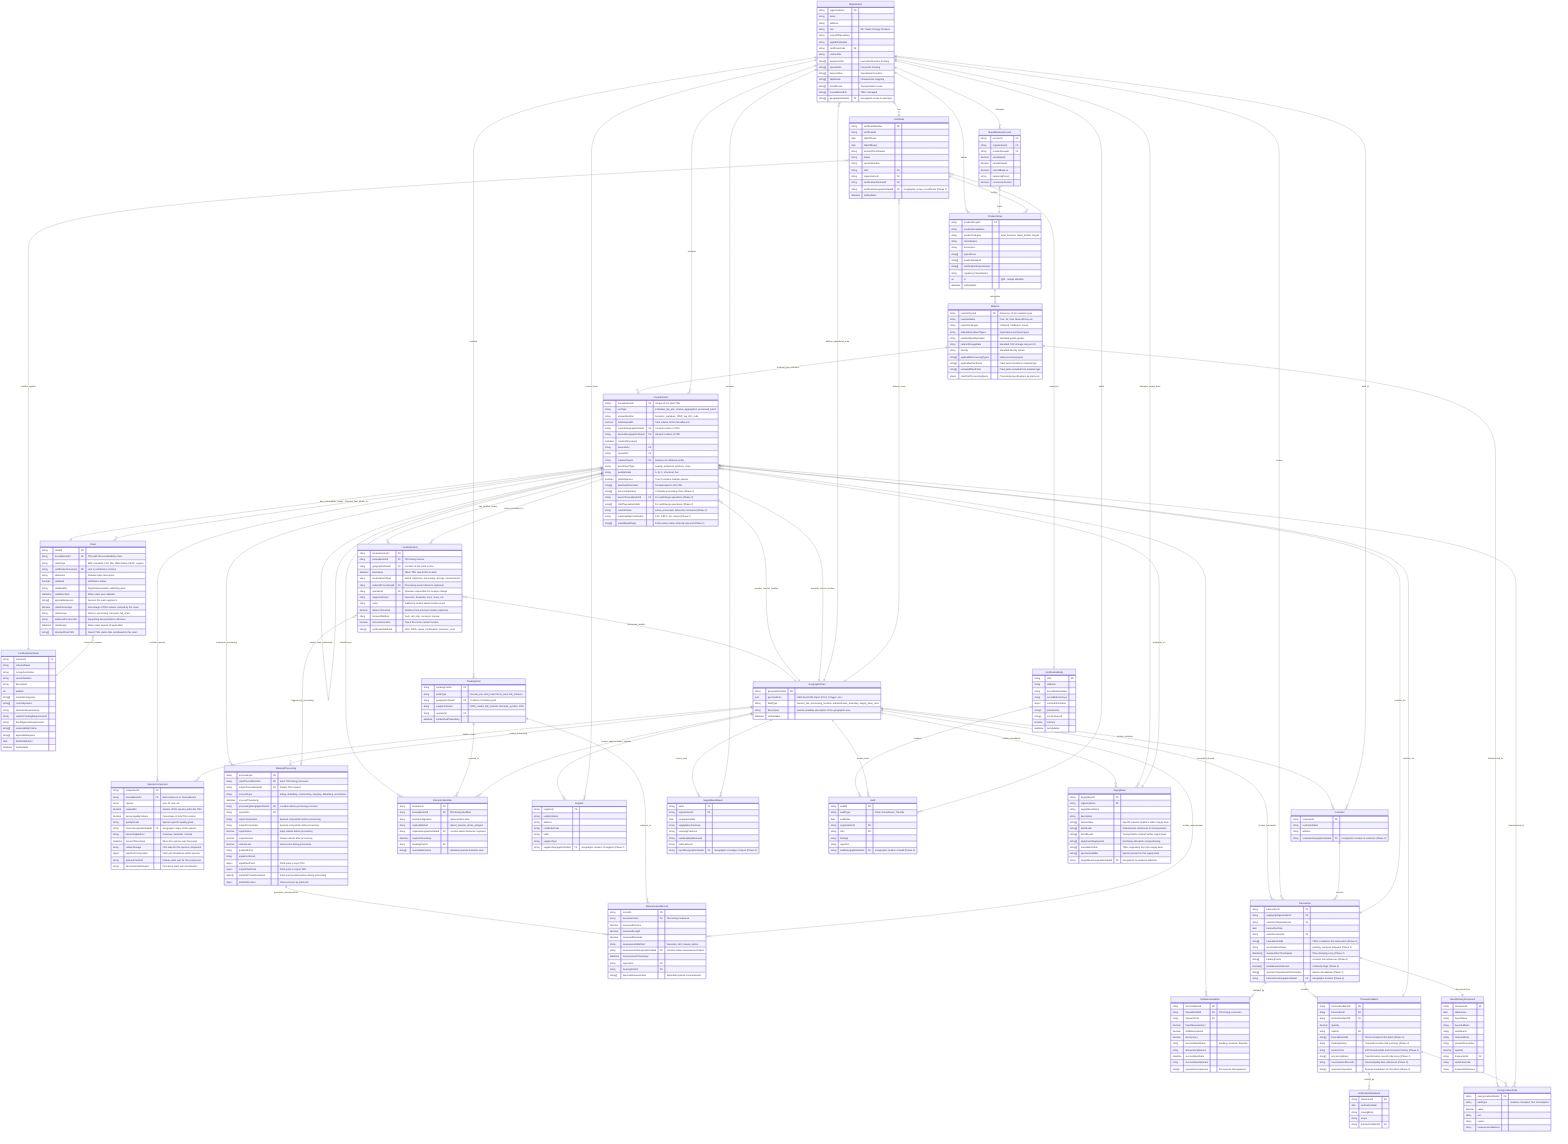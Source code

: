 erDiagram
    %% BOOST Core Biomass Chain of Custody ERD with Kaulen Framework
    %% Enhanced model with media-interruption-free traceability and TRU support
    %% Implements Phases 1-3 from BOOST Data Standard Enhancement Plan
    
    %% Core Organizations and Certification (Enhanced Phase 2)
    Organization {
        string organizationId PK
        string name
        string address
        string role "BP, Trader, Energy Producer"
        string scopeOfOperations
        string legalEntityStatus
        string certificateCode FK
        string contactInfo
        string[] equipmentIds "Harvester/machine tracking"
        string[] operatorIds "Personnel tracking"
        string[] harvestSites "Operational locations"
        string[] skidRoads "Infrastructure mapping"
        string[] forestRoads "Transportation routes"
        string[] traceableUnitIds "TRUs managed"
        string[] geographicDataIds FK "Geographic areas of operation"
    }
    
    CertificationScheme {
        string schemeId PK
        string schemeName
        string recognitionStatus
        string versionNumber
        string description
        uri website
        string[] materialCategories
        string[] controlSystems
        string labelUseRequirements
        string volumeTrackingRequirements
        string dueDiligenceRequirements
        string[] sustainabilityCriteria
        string[] applicableRegions
        date dateEstablished
        datetime lastUpdated
    }
    
    Certificate {
        string certificateNumber PK
        string certificateId
        date dateOfIssue
        date dateOfExpiry
        string scopeOfCertification
        string status
        string versionNumber
        string cbId FK
        string organizationId FK
        string certificationSchemeId FK
        string certificateGeographicDataId FK "Geographic scope of certificate (Phase 2)"
        datetime lastUpdated
    }
    
    CertificationBody {
        string cbId PK
        string cbName
        string accreditationStatus
        string accreditationScope
        object contactInformation
        string[] jurisdictions
        string[] sectorsServed
        boolean isActive
        datetime lastUpdated
    }
    
    %% Material and Supply Chain (Phase 1: Refactored as Reference Table)
    Material {
        string materialTypeId PK "Reference ID for material types"
        string materialName "Pine, Fir, Oak, Mixed Wood, etc."
        string materialCategory "softwood, hardwood, mixed"
        string defaultAssortmentTypes "Applicable assortment types"
        string standardQualityGrades "Standard quality grades"
        string carbonStorageRate "Standard CO2 storage rate per m3"
        string density "Standard density values"
        string[] applicableProcessingTypes "Valid processing types"
        string[] applicablePlantParts "Plant parts included in material type"
        string[] excludedPlantParts "Plant parts excluded from material type"
        object plantPartProcessingSpecs "Processing specifications by plant part"
    }

    %% Phase 1: Core Traceability Infrastructure
    TraceableUnit {
        string traceableUnitId PK "Unique ID for each TRU"
        string unitType "individual_log, pile, volume_aggregation, processed_batch"
        string uniqueIdentifier "biometric_signature, RFID_tag, QR_code"
        decimal totalVolumeM3 "Total volume of the traceable unit"
        string currentGeographicDataId FK "Current location of TRU"
        string harvestGeographicDataId FK "Harvest location of TRU"
        datetime createdTimestamp
        string harvesterId FK
        string operatorId FK
        string materialTypeId FK "Reference to Material entity"
        string assortmentType "sawlog, pulpwood, biomass, chips"
        string qualityGrade "A, B, C, structural, fuel"
        boolean isMultiSpecies "True if contains multiple species"
        string[] attachedInformation "All data linked to this TRU"
        string[] processingHistory "Complete processing chain (Phase 2)"
        string parentTraceableUnitId FK "For split/merge operations (Phase 2)"
        string[] childTraceableUnitIds "For split/merge operations (Phase 2)"
        string currentStatus "active, processed, delivered, consumed (Phase 2)"
        string sustainabilityCertification "FSC, PEFC, etc. claims (Phase 2)"
        string[] mediaBreakFlags "Points where data continuity was lost (Phase 2)"
    }

    TrackingPoint {
        string trackingPointId PK
        string pointType "harvest_site, skid_road, forest_road, mill_entrance"
        string geographicDataId FK "Location of tracking point"
        string equipmentUsed "RFID_reader, QR_scanner, biometric_system, GPS"
        string operatorId FK
        datetime establishedTimestamp
    }

    SpeciesComponent {
        string componentId PK
        string traceableUnitId FK "Back reference to TraceableUnit"
        string species "pine, fir, oak, etc."
        decimal volumeM3 "Volume of this species within the TRU"
        decimal percentageByVolume "Percentage of total TRU volume"
        string qualityGrade "Species-specific quality grade"
        string sourceGeographicDataId FK "Geographic origin of this species"
        string harvestingMethod "chainsaw, harvester, manual"
        datetime harvestTimestamp "When this species was harvested"
        string carbonStorage "CO2 data for this species component"
        object plantPartComposition "Plant part breakdown within species"
        string primaryPlantPart "Primary plant part for this component"
        string structuralClassification "Functional plant part classification"
    }

    MaterialProcessing {
        string processingId PK
        string inputTraceableUnitId FK "Input TRU being processed"
        string outputTraceableUnitId FK "Output TRU created"
        string processType "felling, delimbing, crosscutting, chipping, debarking, assortment"
        datetime processTimestamp
        string processingGeographicDataId FK "Location where processing occurred"
        string operatorId FK
        string inputComposition "Species composition before processing"
        string outputComposition "Species composition after processing"
        decimal inputVolume "Input volume before processing"
        decimal outputVolume "Output volume after processing"
        decimal volumeLoss "Volume lost during processing"
        string qualityMetrics
        string equipmentUsed
        object inputPlantParts "Plant parts in input TRU"
        object outputPlantParts "Plant parts in output TRU"
        object[] plantPartTransformations "Plant part transformations during processing"
        object plantPartLosses "Volume losses by plant part"
    }

    MeasurementRecord {
        string recordId PK
        string traceableUnitId FK "TRU being measured"
        decimal measuredVolume
        decimal measuredLength
        decimal measuredDiameter
        string measurementMethod "harvester, mill, manual, optical"
        string measurementGeographicDataId FK "Location where measurement taken"
        datetime measurementTimestamp
        string operatorId FK
        string trackingPointId FK
        string[] speciesMeasurements "Individual species measurements"
    }

    BiometricIdentifier {
        string biometricId PK
        string traceableUnitId FK "TRU being identified"
        string biometricSignature "optical pattern data"
        string captureMethod "optical_scanner, photo_analysis"
        string captureGeographicDataId FK "Location where biometric captured"
        datetime captureTimestamp
        string trackingPointId FK
        string[] speciesBiometrics "Individual species biometric data"
    }

    LocationHistory {
        string locationHistoryId PK
        string traceableUnitId FK "TRU being tracked"
        string geographicDataId FK "Location at this point in time"
        datetime timestamp "When TRU was at this location"
        string locationEventType "arrival, departure, processing, storage, measurement"
        string materialProcessingId FK "Processing event reference (optional)"
        string operatorId FK "Operator responsible for location change"
        string equipmentUsed "harvester, forwarder, truck, crane, etc."
        string notes "Additional context about location event"
        decimal distanceTraveled "Distance from previous location (optional)"
        string transportMethod "truck, rail, ship, conveyor, manual"
        boolean isCurrentLocation "True if this is the current location"
        string[] verificationMethods "GPS, RFID, visual_confirmation, biometric_scan"
    }

    DataReconciliation {
        string reconciliationId PK
        string traceableUnitId FK "TRU being reconciled"
        string transactionId FK
        decimal forestMeasurement
        decimal millMeasurement
        decimal discrepancy
        string reconciliationStatus "pending, resolved, disputed"
        string discrepancyReason
        datetime reconciliationDate
        string reconciliationOperator
        string[] speciesDiscrepancies "Per-species discrepancies"
    }

    GeographicData {
        string geographicDataId PK
        json geoJsonData "Valid GeoJSON object (Point, Polygon, etc.)"
        string dataType "harvest_site, processing_location, administrative_boundary, supply_base_area"
        string description "Human-readable description of the geographic area"
        datetime lastUpdated
    }
    
    Supplier {
        string supplierId PK
        string supplierName
        string address
        string certificateCode
        string claim
        string supplierType
        string supplierGeographicDataId FK "Geographic location of supplier (Phase 2)"
    }
    
    Customer {
        string customerId PK
        string customerName
        string address
        string customerGeographicDataId FK "Geographic location of customer (Phase 2)"
    }
    
    %% Transaction Management (Enhanced Phase 2)
    Transaction {
        string transactionId PK
        string supplyingOrganizationId FK
        string customerOrganizationId FK
        date transactionDate
        string salesDocumentId FK
        string[] traceableUnitIds "TRUs included in this transaction (Phase 2)"
        string reconciliationStatus "pending, resolved, disputed (Phase 2)"
        datetime[] manipulationTimestamps "Time-stamping array (Phase 2)"
        string[] trackingPoints "Location trail references (Phase 2)"
        boolean[] mediaBreaksDetected "Continuity flags (Phase 2)"
        string[] speciesCompositionAtTransaction "Species breakdown (Phase 2)"
        string transactionGeographicDataId FK "Geographic location (Phase 2)"
    }
    
    TransactionBatch {
        string transactionBatchId PK
        string transactionId FK
        string productionBatchId FK
        decimal quantity
        string claimId FK
        string[] traceableUnitIds "TRUs included in this batch (Phase 2)"
        string trackingHistory "Complete location trail summary (Phase 2)"
        string locationTrail "GPS breadcrumbs and movement history (Phase 2)"
        string[] processingSteps "Transformation record references (Phase 2)"
        string measurementRecords "Volume/quality data references (Phase 2)"
        string[] speciesComposition "Species breakdown for this batch (Phase 2)"
    }
    
    %% Enhanced for TRU-Centric Sustainability Tracking (Phase 1)
    Claim {
        string claimId PK
        string traceableUnitId FK "TRU with this sustainability claim"
        string claimType "SBP-compliant, FSC Mix, RSB Global, PEFC, organic"
        string certificationSchemeId FK "Link to certification scheme"
        string statement "Detailed claim description"
        boolean validated "Verification status"
        string validatedBy "Organization/auditor validating claim"
        datetime validationDate "When claim was validated"
        string[] applicableSpecies "Species this claim applies to"
        decimal claimPercentage "Percentage of TRU volume covered by this claim"
        string claimScope "harvest, processing, transport, full_chain"
        string evidenceDocumentId "Supporting documentation reference"
        datetime claimExpiry "When claim expires (if applicable)"
        string[] inheritedFromTRU "Parent TRU claims that contributed to this claim"
    }
    
    SalesDeliveryDocument {
        string documentId PK
        date dateIssued
        string buyerName
        string buyerAddress
        string sellerName
        string sellerAddress
        string productDescription
        decimal quantity
        string transactionId FK
        string certificateCode
        string transportReference
    }
    
    %% Mass Balance and Product Management
    MassBalanceAccount {
        string accountId PK
        string organizationId FK
        string productGroupId FK
        decimal periodInputs
        decimal periodOutputs
        decimal currentBalance
        string balancingPeriod
        decimal conversionFactors
    }
    
    ProductGroup {
        string productGroupId PK
        string productGroupName
        string productCategory "solid_biomass, liquid_biofuel, biogas"
        string classification
        string description
        string[] typicalUses
        string[] qualityStandards
        string[] certificationRequirements
        string regulatoryClassification
        uri id "@id - unique identifier"
        datetime lastUpdated
    }
    
    %% Energy and Carbon Data
    EnergyCarbonData {
        string energyCarbonDataId PK
        string dataType "moisture, transport, fuel consumption"
        decimal value
        string unit
        string source
        string measurementMethod
    }
    
    %% Essential Reporting and Compliance (Enhanced Phase 2)
    SupplyBaseReport {
        string sbrId PK
        string organizationId FK
        date preparationDate
        string supplyBaseSummary
        string sourcingPractices
        string sustainabilityMeasures
        string publicationUrl
        string reportGeographicDataId FK "Geographic coverage of report (Phase 2)"
    }
    
    %% Verification and Compliance
    VerificationStatement {
        string statementId PK
        date verificationDate
        string issuingBody
        string scope
        string transactionBatchId FK
    }
    
    %% Audit and Compliance (Enhanced Phase 2)
    Audit {
        string auditId PK
        string auditType "Initial, Surveillance, Transfer"
        date auditDate
        string organizationId FK
        string cbId FK
        string findings
        string reportUrl
        string auditGeographicDataId FK "Geographic location of audit (Phase 2)"
    }

    %% Supply Base Management (Enhanced Phase 2)
    SupplyBase {
        string supplyBaseId PK
        string organizationId FK
        string supplyBaseName
        string description
        string[] harvestSites "Specific harvest locations within supply base"
        string[] skidRoads "Infrastructure references for transportation"
        string[] forestRoads "Transportation network within supply base"
        string[] equipmentDeployment "Machinery allocation and positioning"
        string[] traceableUnitIds "TRUs originating from this supply base"
        string[] speciesAvailable "Species present in this supply base"
        string supplyBaseGeographicDataId FK "Geographic boundaries definition"
    }
    
    %% Core Relationships
    Organization ||--o{ Certificate : "has"
    Certificate }o--|| CertificationScheme : "certifies_against"
    Certificate }o--|| CertificationBody : "issued_by"
    CertificationBody ||--o{ Audit : "conducts"
    
    %% Phase 1: Core Traceability Relationships
    TraceableUnit ||--o{ SpeciesComponent : "contains_species"
    TraceableUnit ||--o{ MaterialProcessing : "undergoes_processing"
    MaterialProcessing ||--o{ MeasurementRecord : "generates_measurements"
    TraceableUnit ||--o{ BiometricIdentifier : "identified_by"
    TraceableUnit ||--o{ DataReconciliation : "reconciled_through"
    TraceableUnit ||--o{ LocationHistory : "has_location_history"
    TraceableUnit ||--|| Claim : "has_sustainability_claims"
    TrackingPoint ||--o{ MeasurementRecord : "captures_at"
    TrackingPoint ||--o{ BiometricIdentifier : "scanned_at"
    Transaction ||--o{ DataReconciliation : "validated_by"
    Material ||--o{ TraceableUnit : "material_type_reference"
    
    %% TRU Parent/Child Relationships (Phase 3)
    TraceableUnit ||--o{ TraceableUnit : "parent_child_relationship"
    
    %% Geographic Data Relationships (Phase 3)
    GeographicData ||--o{ TraceableUnit : "provides_harvest_location"
    GeographicData ||--o{ TraceableUnit : "provides_current_location"
    GeographicData ||--o{ Organization : "defines_operational_area"
    GeographicData ||--o{ Transaction : "locates_transaction"
    GeographicData ||--o{ SupplyBase : "defines_boundaries"
    GeographicData ||--o{ Supplier : "locates_supplier"
    GeographicData ||--o{ Customer : "locates_customer"
    GeographicData ||--o{ Certificate : "defines_scope"
    GeographicData ||--o{ SupplyBaseReport : "covers_area"
    GeographicData ||--o{ Audit : "locates_audit"
    GeographicData ||--o{ SpeciesComponent : "defines_origin"
    GeographicData ||--o{ MaterialProcessing : "locates_processing"
    GeographicData ||--o{ MeasurementRecord : "locates_measurement"
    GeographicData ||--o{ BiometricIdentifier : "locates_capture"
    
    %% LocationHistory Relationships (Phase 3)
    LocationHistory }o--|| GeographicData : "references_location"
    LocationHistory }o--o| MaterialProcessing : "triggered_by_processing"
    LocationHistory }o--|| TraceableUnit : "tracks_movement_of"
    
    %% TRU-Centric Claim Relationships (Phase 3)
    Claim }o--|| CertificationScheme : "references_scheme"
    Claim }o--o{ TraceableUnit : "inherited_from_parent_tru"
    
    %% Organization-TRU Management Relationships (Phase 3)
    Organization ||--o{ TrackingPoint : "operates"
    Organization ||--o{ TraceableUnit : "manages"
    SupplyBase ||--o{ TraceableUnit : "originates_tru"
    Organization ||--o{ SupplyBase : "manages_supply_base"
    
    %% Enhanced Transaction Relationships (Phase 2 & 3)
    Transaction ||--o{ TraceableUnit : "includes_tru"
    TransactionBatch ||--o{ TraceableUnit : "contains_tru"
    Transaction ||--o{ TransactionBatch : "contains"
    Transaction ||--|| SalesDeliveryDocument : "documented_by"
    TransactionBatch ||--o{ VerificationStatement : "verified_by"
    
    %% Supply Chain Relationships (Updated)
    Organization ||--o{ Transaction : "creates"
    Organization ||--o{ Supplier : "sources_from"
    Organization ||--o{ Customer : "sells_to"
    Customer ||--o{ Transaction : "receives"
    
    %% Mass Balance and Product Management Relationships
    Organization ||--o{ MassBalanceAccount : "manages"
    Organization ||--o{ ProductGroup : "defines"
    MassBalanceAccount }o--|| ProductGroup : "tracks"
    ProductGroup ||--o{ Material : "categorizes"
    Certificate ||--o{ ProductGroup : "certifies"
    
    %% Energy and Carbon Relationships
    Material ||--o{ EnergyCarbonData : "characterized_by"
    TransactionBatch ||--o{ EnergyCarbonData : "associated_with"
    TraceableUnit ||--o{ EnergyCarbonData : "characterized_by"
    
    %% Essential Reporting and Compliance
    Organization ||--o{ SupplyBaseReport : "prepares"
    
    %% Audit Relationships
    Audit }o--|| Organization : "audits"